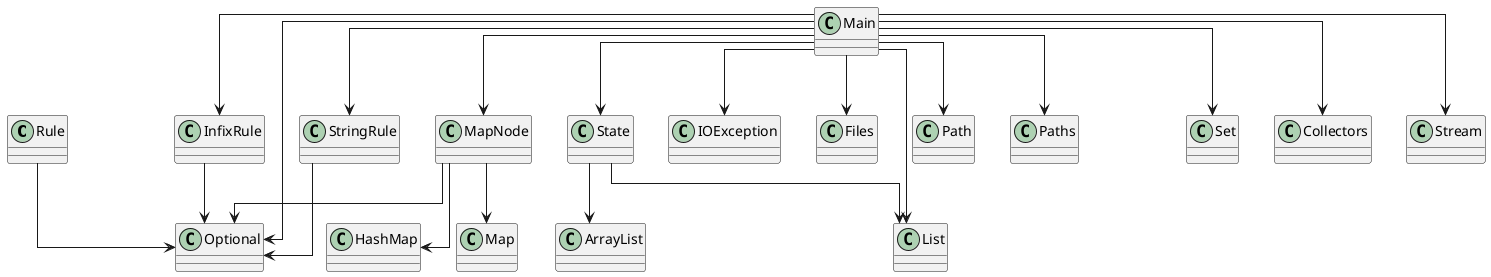 @startuml
skinparam linetype ortho
class Rule
Rule --> Optional
class Main
Main --> InfixRule
Main --> MapNode
Main --> State
Main --> StringRule
Main --> IOException
Main --> Files
Main --> Path
Main --> Paths
Main --> List
Main --> Optional
Main --> Set
Main --> Collectors
Main --> Stream
class MapNode
MapNode --> HashMap
MapNode --> Map
MapNode --> Optional
class InfixRule
InfixRule --> Optional
class State
State --> ArrayList
State --> List
class StringRule
StringRule --> Optional
@enduml
